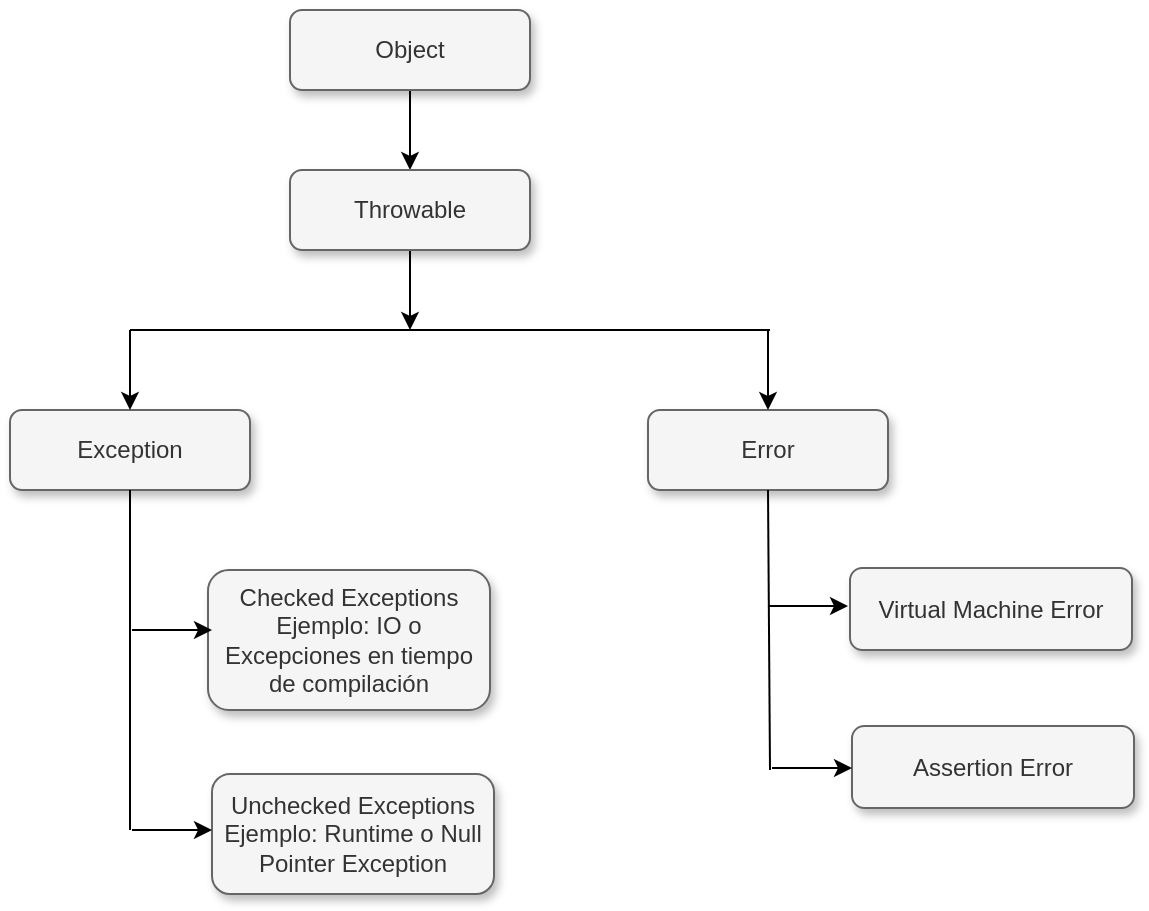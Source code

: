 <mxfile version="24.7.3" type="device">
  <diagram name="Page-1" id="A0i0j6UEn0yY0MXuu-33">
    <mxGraphModel dx="1009" dy="719" grid="1" gridSize="10" guides="1" tooltips="1" connect="1" arrows="1" fold="1" page="1" pageScale="1" pageWidth="850" pageHeight="1100" math="0" shadow="0">
      <root>
        <mxCell id="0" />
        <mxCell id="1" parent="0" />
        <mxCell id="tCCbbVo5uXIe811LhBTm-4" style="edgeStyle=orthogonalEdgeStyle;rounded=0;orthogonalLoop=1;jettySize=auto;html=1;exitX=0.5;exitY=1;exitDx=0;exitDy=0;entryX=0.5;entryY=0;entryDx=0;entryDy=0;" edge="1" parent="1" source="tCCbbVo5uXIe811LhBTm-2" target="tCCbbVo5uXIe811LhBTm-3">
          <mxGeometry relative="1" as="geometry" />
        </mxCell>
        <mxCell id="tCCbbVo5uXIe811LhBTm-2" value="Object" style="rounded=1;whiteSpace=wrap;html=1;fillColor=#f5f5f5;strokeColor=#666666;fontColor=#333333;shadow=1;" vertex="1" parent="1">
          <mxGeometry x="320" y="80" width="120" height="40" as="geometry" />
        </mxCell>
        <mxCell id="tCCbbVo5uXIe811LhBTm-6" style="edgeStyle=orthogonalEdgeStyle;rounded=0;orthogonalLoop=1;jettySize=auto;html=1;exitX=0.5;exitY=1;exitDx=0;exitDy=0;" edge="1" parent="1" source="tCCbbVo5uXIe811LhBTm-3">
          <mxGeometry relative="1" as="geometry">
            <mxPoint x="380" y="240" as="targetPoint" />
          </mxGeometry>
        </mxCell>
        <mxCell id="tCCbbVo5uXIe811LhBTm-3" value="Throwable" style="rounded=1;whiteSpace=wrap;html=1;fillColor=#f5f5f5;strokeColor=#666666;fontColor=#333333;shadow=1;" vertex="1" parent="1">
          <mxGeometry x="320" y="160" width="120" height="40" as="geometry" />
        </mxCell>
        <mxCell id="tCCbbVo5uXIe811LhBTm-5" value="" style="endArrow=none;html=1;rounded=0;" edge="1" parent="1">
          <mxGeometry width="50" height="50" relative="1" as="geometry">
            <mxPoint x="240" y="240" as="sourcePoint" />
            <mxPoint x="560" y="240" as="targetPoint" />
          </mxGeometry>
        </mxCell>
        <mxCell id="tCCbbVo5uXIe811LhBTm-7" value="Exception" style="rounded=1;whiteSpace=wrap;html=1;fillColor=#f5f5f5;strokeColor=#666666;fontColor=#333333;shadow=1;" vertex="1" parent="1">
          <mxGeometry x="180" y="280" width="120" height="40" as="geometry" />
        </mxCell>
        <mxCell id="tCCbbVo5uXIe811LhBTm-8" value="" style="endArrow=classic;html=1;rounded=0;entryX=0.5;entryY=0;entryDx=0;entryDy=0;" edge="1" parent="1" target="tCCbbVo5uXIe811LhBTm-7">
          <mxGeometry width="50" height="50" relative="1" as="geometry">
            <mxPoint x="240" y="240" as="sourcePoint" />
            <mxPoint x="520" y="350" as="targetPoint" />
          </mxGeometry>
        </mxCell>
        <mxCell id="tCCbbVo5uXIe811LhBTm-9" value="Error" style="rounded=1;whiteSpace=wrap;html=1;fillColor=#f5f5f5;strokeColor=#666666;fontColor=#333333;shadow=1;" vertex="1" parent="1">
          <mxGeometry x="499" y="280" width="120" height="40" as="geometry" />
        </mxCell>
        <mxCell id="tCCbbVo5uXIe811LhBTm-10" value="" style="endArrow=classic;html=1;rounded=0;entryX=0.5;entryY=0;entryDx=0;entryDy=0;" edge="1" parent="1" target="tCCbbVo5uXIe811LhBTm-9">
          <mxGeometry width="50" height="50" relative="1" as="geometry">
            <mxPoint x="559" y="240" as="sourcePoint" />
            <mxPoint x="839" y="350" as="targetPoint" />
          </mxGeometry>
        </mxCell>
        <mxCell id="tCCbbVo5uXIe811LhBTm-11" value="Checked Exceptions&lt;div&gt;Ejemplo: IO o Excepciones en tiempo de compilación&lt;/div&gt;" style="rounded=1;whiteSpace=wrap;html=1;fillColor=#f5f5f5;strokeColor=#666666;fontColor=#333333;shadow=1;" vertex="1" parent="1">
          <mxGeometry x="279" y="360" width="141" height="70" as="geometry" />
        </mxCell>
        <mxCell id="tCCbbVo5uXIe811LhBTm-12" value="Unchecked Exceptions&lt;div&gt;Ejemplo: Runtime o Null Pointer Exception&lt;/div&gt;" style="rounded=1;whiteSpace=wrap;html=1;fillColor=#f5f5f5;strokeColor=#666666;fontColor=#333333;shadow=1;" vertex="1" parent="1">
          <mxGeometry x="281" y="462" width="141" height="60" as="geometry" />
        </mxCell>
        <mxCell id="tCCbbVo5uXIe811LhBTm-13" value="" style="endArrow=none;html=1;rounded=0;entryX=0.5;entryY=1;entryDx=0;entryDy=0;" edge="1" parent="1" target="tCCbbVo5uXIe811LhBTm-7">
          <mxGeometry width="50" height="50" relative="1" as="geometry">
            <mxPoint x="240" y="490" as="sourcePoint" />
            <mxPoint x="480" y="470" as="targetPoint" />
          </mxGeometry>
        </mxCell>
        <mxCell id="tCCbbVo5uXIe811LhBTm-14" value="" style="endArrow=classic;html=1;rounded=0;" edge="1" parent="1">
          <mxGeometry width="50" height="50" relative="1" as="geometry">
            <mxPoint x="241" y="390" as="sourcePoint" />
            <mxPoint x="281" y="390" as="targetPoint" />
          </mxGeometry>
        </mxCell>
        <mxCell id="tCCbbVo5uXIe811LhBTm-15" value="" style="endArrow=classic;html=1;rounded=0;" edge="1" parent="1">
          <mxGeometry width="50" height="50" relative="1" as="geometry">
            <mxPoint x="241" y="490" as="sourcePoint" />
            <mxPoint x="281" y="490" as="targetPoint" />
          </mxGeometry>
        </mxCell>
        <mxCell id="tCCbbVo5uXIe811LhBTm-16" value="Virtual Machine Error" style="rounded=1;whiteSpace=wrap;html=1;fillColor=#f5f5f5;strokeColor=#666666;fontColor=#333333;shadow=1;" vertex="1" parent="1">
          <mxGeometry x="600" y="359" width="141" height="41" as="geometry" />
        </mxCell>
        <mxCell id="tCCbbVo5uXIe811LhBTm-17" value="Assertion Error" style="rounded=1;whiteSpace=wrap;html=1;fillColor=#f5f5f5;strokeColor=#666666;fontColor=#333333;shadow=1;" vertex="1" parent="1">
          <mxGeometry x="601" y="438" width="141" height="41" as="geometry" />
        </mxCell>
        <mxCell id="tCCbbVo5uXIe811LhBTm-18" value="" style="endArrow=none;html=1;rounded=0;entryX=0.5;entryY=1;entryDx=0;entryDy=0;" edge="1" parent="1">
          <mxGeometry width="50" height="50" relative="1" as="geometry">
            <mxPoint x="560" y="460" as="sourcePoint" />
            <mxPoint x="559" y="320" as="targetPoint" />
          </mxGeometry>
        </mxCell>
        <mxCell id="tCCbbVo5uXIe811LhBTm-19" value="" style="endArrow=classic;html=1;rounded=0;" edge="1" parent="1">
          <mxGeometry width="50" height="50" relative="1" as="geometry">
            <mxPoint x="559" y="378" as="sourcePoint" />
            <mxPoint x="599" y="378" as="targetPoint" />
          </mxGeometry>
        </mxCell>
        <mxCell id="tCCbbVo5uXIe811LhBTm-20" value="" style="endArrow=classic;html=1;rounded=0;" edge="1" parent="1">
          <mxGeometry width="50" height="50" relative="1" as="geometry">
            <mxPoint x="561" y="459" as="sourcePoint" />
            <mxPoint x="601" y="459" as="targetPoint" />
          </mxGeometry>
        </mxCell>
      </root>
    </mxGraphModel>
  </diagram>
</mxfile>
